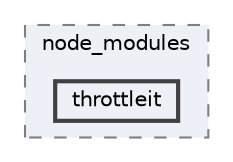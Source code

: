 digraph "C:/Users/arisc/OneDrive/Documents/GitHub/FINAL/EcoEats-Project/node_modules/throttleit"
{
 // LATEX_PDF_SIZE
  bgcolor="transparent";
  edge [fontname=Helvetica,fontsize=10,labelfontname=Helvetica,labelfontsize=10];
  node [fontname=Helvetica,fontsize=10,shape=box,height=0.2,width=0.4];
  compound=true
  subgraph clusterdir_5091f2b68170d33f954320199e2fed0a {
    graph [ bgcolor="#edf0f7", pencolor="grey50", label="node_modules", fontname=Helvetica,fontsize=10 style="filled,dashed", URL="dir_5091f2b68170d33f954320199e2fed0a.html",tooltip=""]
  dir_01f5f6888501b29c5a9248e1d7f9d472 [label="throttleit", fillcolor="#edf0f7", color="grey25", style="filled,bold", URL="dir_01f5f6888501b29c5a9248e1d7f9d472.html",tooltip=""];
  }
}
